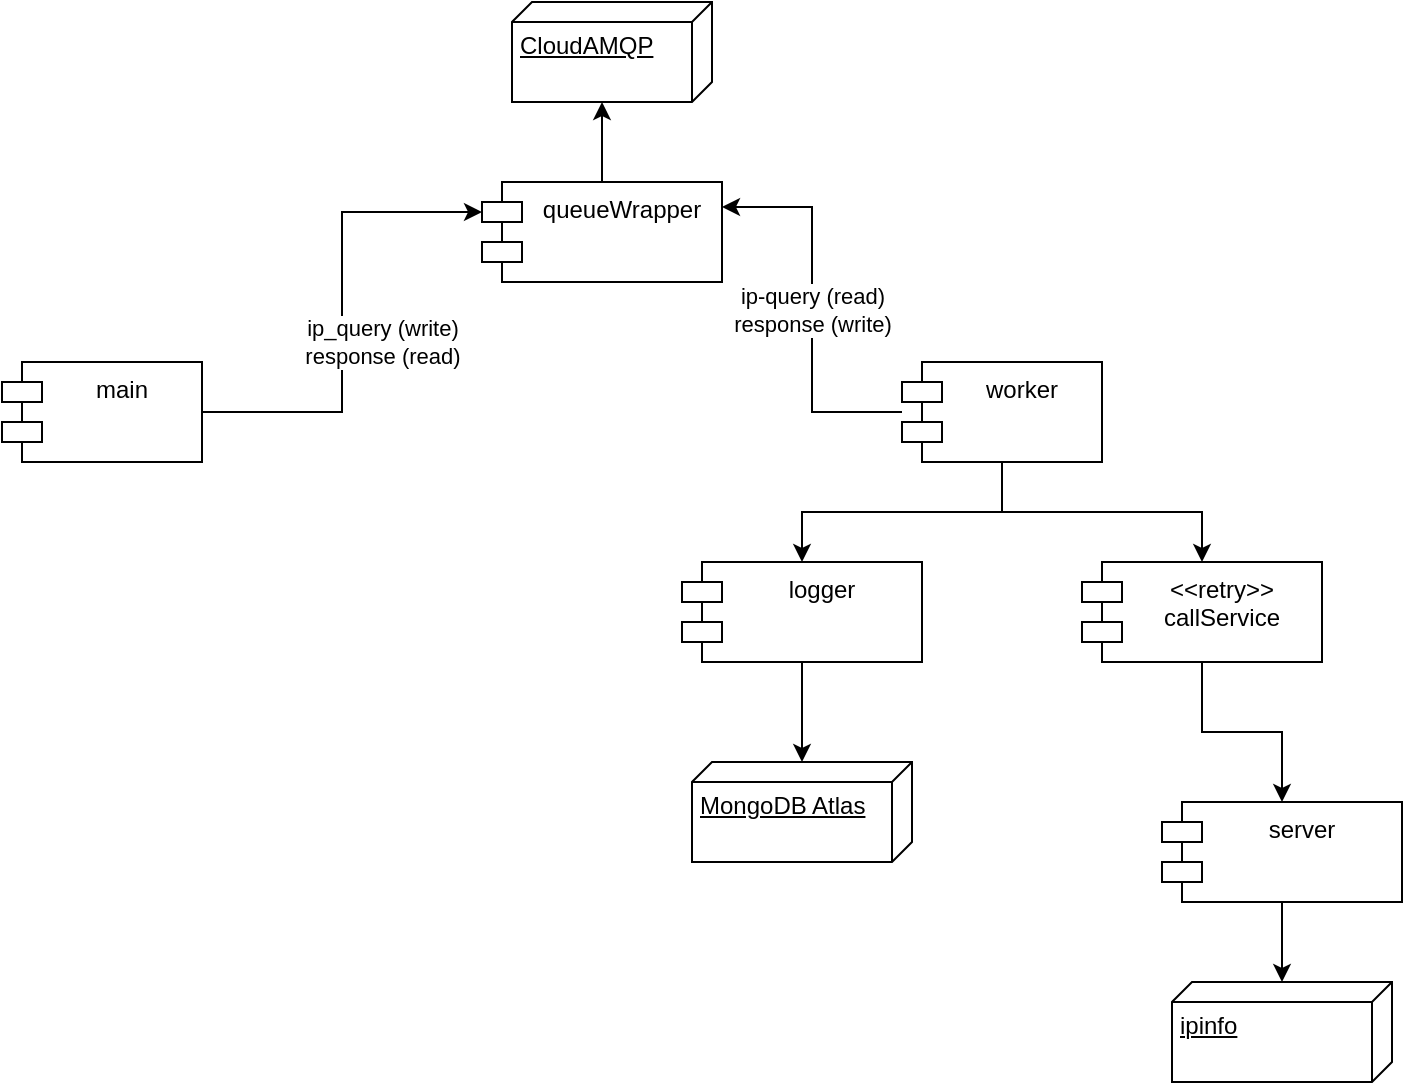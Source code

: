 <mxfile version="13.7.9" type="device"><diagram id="tKYXClp6gMF_mkM8BzG2" name="Page-1"><mxGraphModel dx="1332" dy="747" grid="1" gridSize="10" guides="1" tooltips="1" connect="1" arrows="1" fold="1" page="1" pageScale="1" pageWidth="850" pageHeight="1100" math="0" shadow="0"><root><mxCell id="0"/><mxCell id="1" parent="0"/><mxCell id="VY0YEwzDVtjDREHzX_Xx-22" value="ip_query (write)&lt;br&gt;response (read)" style="edgeStyle=orthogonalEdgeStyle;rounded=0;orthogonalLoop=1;jettySize=auto;html=1;entryX=0;entryY=0;entryDx=0;entryDy=15;entryPerimeter=0;" edge="1" parent="1" source="VY0YEwzDVtjDREHzX_Xx-1" target="VY0YEwzDVtjDREHzX_Xx-20"><mxGeometry x="-0.417" y="40" relative="1" as="geometry"><Array as="points"><mxPoint x="240" y="225"/><mxPoint x="240" y="125"/></Array><mxPoint x="60" y="-35" as="offset"/></mxGeometry></mxCell><mxCell id="VY0YEwzDVtjDREHzX_Xx-1" value="main" style="shape=module;align=left;spacingLeft=20;align=center;verticalAlign=top;" vertex="1" parent="1"><mxGeometry x="70" y="200" width="100" height="50" as="geometry"/></mxCell><mxCell id="VY0YEwzDVtjDREHzX_Xx-2" style="edgeStyle=orthogonalEdgeStyle;rounded=0;orthogonalLoop=1;jettySize=auto;html=1;exitX=0.5;exitY=1;exitDx=0;exitDy=0;" edge="1" parent="1" source="VY0YEwzDVtjDREHzX_Xx-1" target="VY0YEwzDVtjDREHzX_Xx-1"><mxGeometry relative="1" as="geometry"/></mxCell><mxCell id="VY0YEwzDVtjDREHzX_Xx-3" value="CloudAMQP" style="verticalAlign=top;align=left;spacingTop=8;spacingLeft=2;spacingRight=12;shape=cube;size=10;direction=south;fontStyle=4;html=1;" vertex="1" parent="1"><mxGeometry x="325" y="20" width="100" height="50" as="geometry"/></mxCell><mxCell id="VY0YEwzDVtjDREHzX_Xx-23" value="ip-query (read)&lt;br&gt;response (write)" style="edgeStyle=orthogonalEdgeStyle;rounded=0;orthogonalLoop=1;jettySize=auto;html=1;entryX=1;entryY=0.25;entryDx=0;entryDy=0;" edge="1" parent="1" source="VY0YEwzDVtjDREHzX_Xx-7" target="VY0YEwzDVtjDREHzX_Xx-20"><mxGeometry relative="1" as="geometry"/></mxCell><mxCell id="VY0YEwzDVtjDREHzX_Xx-25" style="edgeStyle=orthogonalEdgeStyle;rounded=0;orthogonalLoop=1;jettySize=auto;html=1;entryX=0.5;entryY=0;entryDx=0;entryDy=0;" edge="1" parent="1" source="VY0YEwzDVtjDREHzX_Xx-7" target="VY0YEwzDVtjDREHzX_Xx-12"><mxGeometry relative="1" as="geometry"/></mxCell><mxCell id="VY0YEwzDVtjDREHzX_Xx-27" style="edgeStyle=orthogonalEdgeStyle;rounded=0;orthogonalLoop=1;jettySize=auto;html=1;entryX=0.5;entryY=0;entryDx=0;entryDy=0;" edge="1" parent="1" source="VY0YEwzDVtjDREHzX_Xx-7" target="VY0YEwzDVtjDREHzX_Xx-26"><mxGeometry relative="1" as="geometry"/></mxCell><mxCell id="VY0YEwzDVtjDREHzX_Xx-7" value="worker" style="shape=module;align=left;spacingLeft=20;align=center;verticalAlign=top;" vertex="1" parent="1"><mxGeometry x="520" y="200" width="100" height="50" as="geometry"/></mxCell><mxCell id="VY0YEwzDVtjDREHzX_Xx-30" style="edgeStyle=orthogonalEdgeStyle;rounded=0;orthogonalLoop=1;jettySize=auto;html=1;" edge="1" parent="1" source="VY0YEwzDVtjDREHzX_Xx-10" target="VY0YEwzDVtjDREHzX_Xx-21"><mxGeometry relative="1" as="geometry"/></mxCell><mxCell id="VY0YEwzDVtjDREHzX_Xx-10" value="server" style="shape=module;align=left;spacingLeft=20;align=center;verticalAlign=top;" vertex="1" parent="1"><mxGeometry x="650" y="420" width="120" height="50" as="geometry"/></mxCell><mxCell id="VY0YEwzDVtjDREHzX_Xx-11" value="MongoDB Atlas" style="verticalAlign=top;align=left;spacingTop=8;spacingLeft=2;spacingRight=12;shape=cube;size=10;direction=south;fontStyle=4;html=1;" vertex="1" parent="1"><mxGeometry x="415" y="400" width="110" height="50" as="geometry"/></mxCell><mxCell id="VY0YEwzDVtjDREHzX_Xx-29" style="edgeStyle=orthogonalEdgeStyle;rounded=0;orthogonalLoop=1;jettySize=auto;html=1;" edge="1" parent="1" source="VY0YEwzDVtjDREHzX_Xx-12" target="VY0YEwzDVtjDREHzX_Xx-10"><mxGeometry relative="1" as="geometry"/></mxCell><mxCell id="VY0YEwzDVtjDREHzX_Xx-12" value="&lt;&lt;retry&gt;&gt;&#10;callService" style="shape=module;align=left;spacingLeft=20;align=center;verticalAlign=top;" vertex="1" parent="1"><mxGeometry x="610" y="300" width="120" height="50" as="geometry"/></mxCell><mxCell id="VY0YEwzDVtjDREHzX_Xx-24" style="edgeStyle=orthogonalEdgeStyle;rounded=0;orthogonalLoop=1;jettySize=auto;html=1;entryX=0;entryY=0;entryDx=50;entryDy=55;entryPerimeter=0;" edge="1" parent="1" source="VY0YEwzDVtjDREHzX_Xx-20" target="VY0YEwzDVtjDREHzX_Xx-3"><mxGeometry relative="1" as="geometry"/></mxCell><mxCell id="VY0YEwzDVtjDREHzX_Xx-20" value="queueWrapper" style="shape=module;align=left;spacingLeft=20;align=center;verticalAlign=top;" vertex="1" parent="1"><mxGeometry x="310" y="110" width="120" height="50" as="geometry"/></mxCell><mxCell id="VY0YEwzDVtjDREHzX_Xx-21" value="ipinfo" style="verticalAlign=top;align=left;spacingTop=8;spacingLeft=2;spacingRight=12;shape=cube;size=10;direction=south;fontStyle=4;html=1;" vertex="1" parent="1"><mxGeometry x="655" y="510" width="110" height="50" as="geometry"/></mxCell><mxCell id="VY0YEwzDVtjDREHzX_Xx-28" style="edgeStyle=orthogonalEdgeStyle;rounded=0;orthogonalLoop=1;jettySize=auto;html=1;" edge="1" parent="1" source="VY0YEwzDVtjDREHzX_Xx-26" target="VY0YEwzDVtjDREHzX_Xx-11"><mxGeometry relative="1" as="geometry"/></mxCell><mxCell id="VY0YEwzDVtjDREHzX_Xx-26" value="logger" style="shape=module;align=left;spacingLeft=20;align=center;verticalAlign=top;" vertex="1" parent="1"><mxGeometry x="410" y="300" width="120" height="50" as="geometry"/></mxCell></root></mxGraphModel></diagram></mxfile>